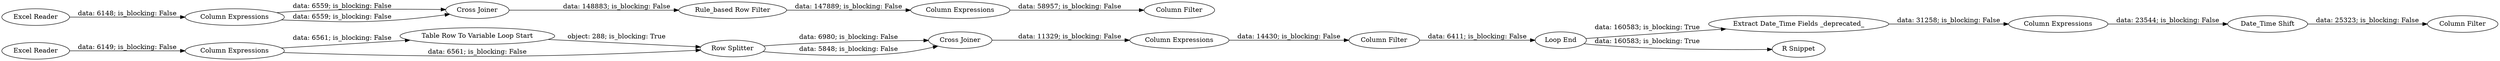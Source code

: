digraph {
	"5336909403309944091_18" [label="Cross Joiner"]
	"5336909403309944091_16" [label="Excel Reader"]
	"5336909403309944091_234" [label="Date_Time Shift"]
	"5336909403309944091_9" [label="Cross Joiner"]
	"5336909403309944091_11" [label="Column Expressions"]
	"5336909403309944091_14" [label="Column Expressions"]
	"5336909403309944091_231" [label="Column Expressions"]
	"5336909403309944091_197" [label="Extract Date_Time Fields _deprecated_"]
	"5336909403309944091_7" [label="Excel Reader"]
	"5336909403309944091_8" [label="Column Expressions"]
	"5336909403309944091_15" [label="Column Filter"]
	"5336909403309944091_23" [label="R Snippet"]
	"5336909403309944091_10" [label="Rule_based Row Filter"]
	"5336909403309944091_235" [label="Column Filter"]
	"5336909403309944091_22" [label="Loop End"]
	"5336909403309944091_17" [label="Column Expressions"]
	"5336909403309944091_20" [label="Table Row To Variable Loop Start"]
	"5336909403309944091_13" [label="Column Filter"]
	"5336909403309944091_21" [label="Row Splitter"]
	"5336909403309944091_11" -> "5336909403309944091_13" [label="data: 58957; is_blocking: False"]
	"5336909403309944091_8" -> "5336909403309944091_9" [label="data: 6559; is_blocking: False"]
	"5336909403309944091_9" -> "5336909403309944091_10" [label="data: 148883; is_blocking: False"]
	"5336909403309944091_18" -> "5336909403309944091_14" [label="data: 11329; is_blocking: False"]
	"5336909403309944091_22" -> "5336909403309944091_23" [label="data: 160583; is_blocking: True"]
	"5336909403309944091_22" -> "5336909403309944091_197" [label="data: 160583; is_blocking: True"]
	"5336909403309944091_10" -> "5336909403309944091_11" [label="data: 147889; is_blocking: False"]
	"5336909403309944091_17" -> "5336909403309944091_21" [label="data: 6561; is_blocking: False"]
	"5336909403309944091_21" -> "5336909403309944091_18" [label="data: 6980; is_blocking: False"]
	"5336909403309944091_15" -> "5336909403309944091_22" [label="data: 6411; is_blocking: False"]
	"5336909403309944091_16" -> "5336909403309944091_17" [label="data: 6149; is_blocking: False"]
	"5336909403309944091_234" -> "5336909403309944091_235" [label="data: 25323; is_blocking: False"]
	"5336909403309944091_197" -> "5336909403309944091_231" [label="data: 31258; is_blocking: False"]
	"5336909403309944091_21" -> "5336909403309944091_18" [label="data: 5848; is_blocking: False"]
	"5336909403309944091_17" -> "5336909403309944091_20" [label="data: 6561; is_blocking: False"]
	"5336909403309944091_8" -> "5336909403309944091_9" [label="data: 6559; is_blocking: False"]
	"5336909403309944091_7" -> "5336909403309944091_8" [label="data: 6148; is_blocking: False"]
	"5336909403309944091_231" -> "5336909403309944091_234" [label="data: 23544; is_blocking: False"]
	"5336909403309944091_20" -> "5336909403309944091_21" [label="object: 288; is_blocking: True"]
	"5336909403309944091_14" -> "5336909403309944091_15" [label="data: 14430; is_blocking: False"]
	rankdir=LR
}
